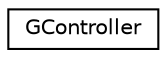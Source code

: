 digraph "Graphical Class Hierarchy"
{
 // INTERACTIVE_SVG=YES
  edge [fontname="Helvetica",fontsize="10",labelfontname="Helvetica",labelfontsize="10"];
  node [fontname="Helvetica",fontsize="10",shape=record];
  rankdir="LR";
  Node0 [label="GController",height=0.2,width=0.4,color="black", fillcolor="white", style="filled",URL="$classGController.html",tooltip="Used to control the geometry of the CompartmentGrid, as well as the geometry of the entire system..."];
}
